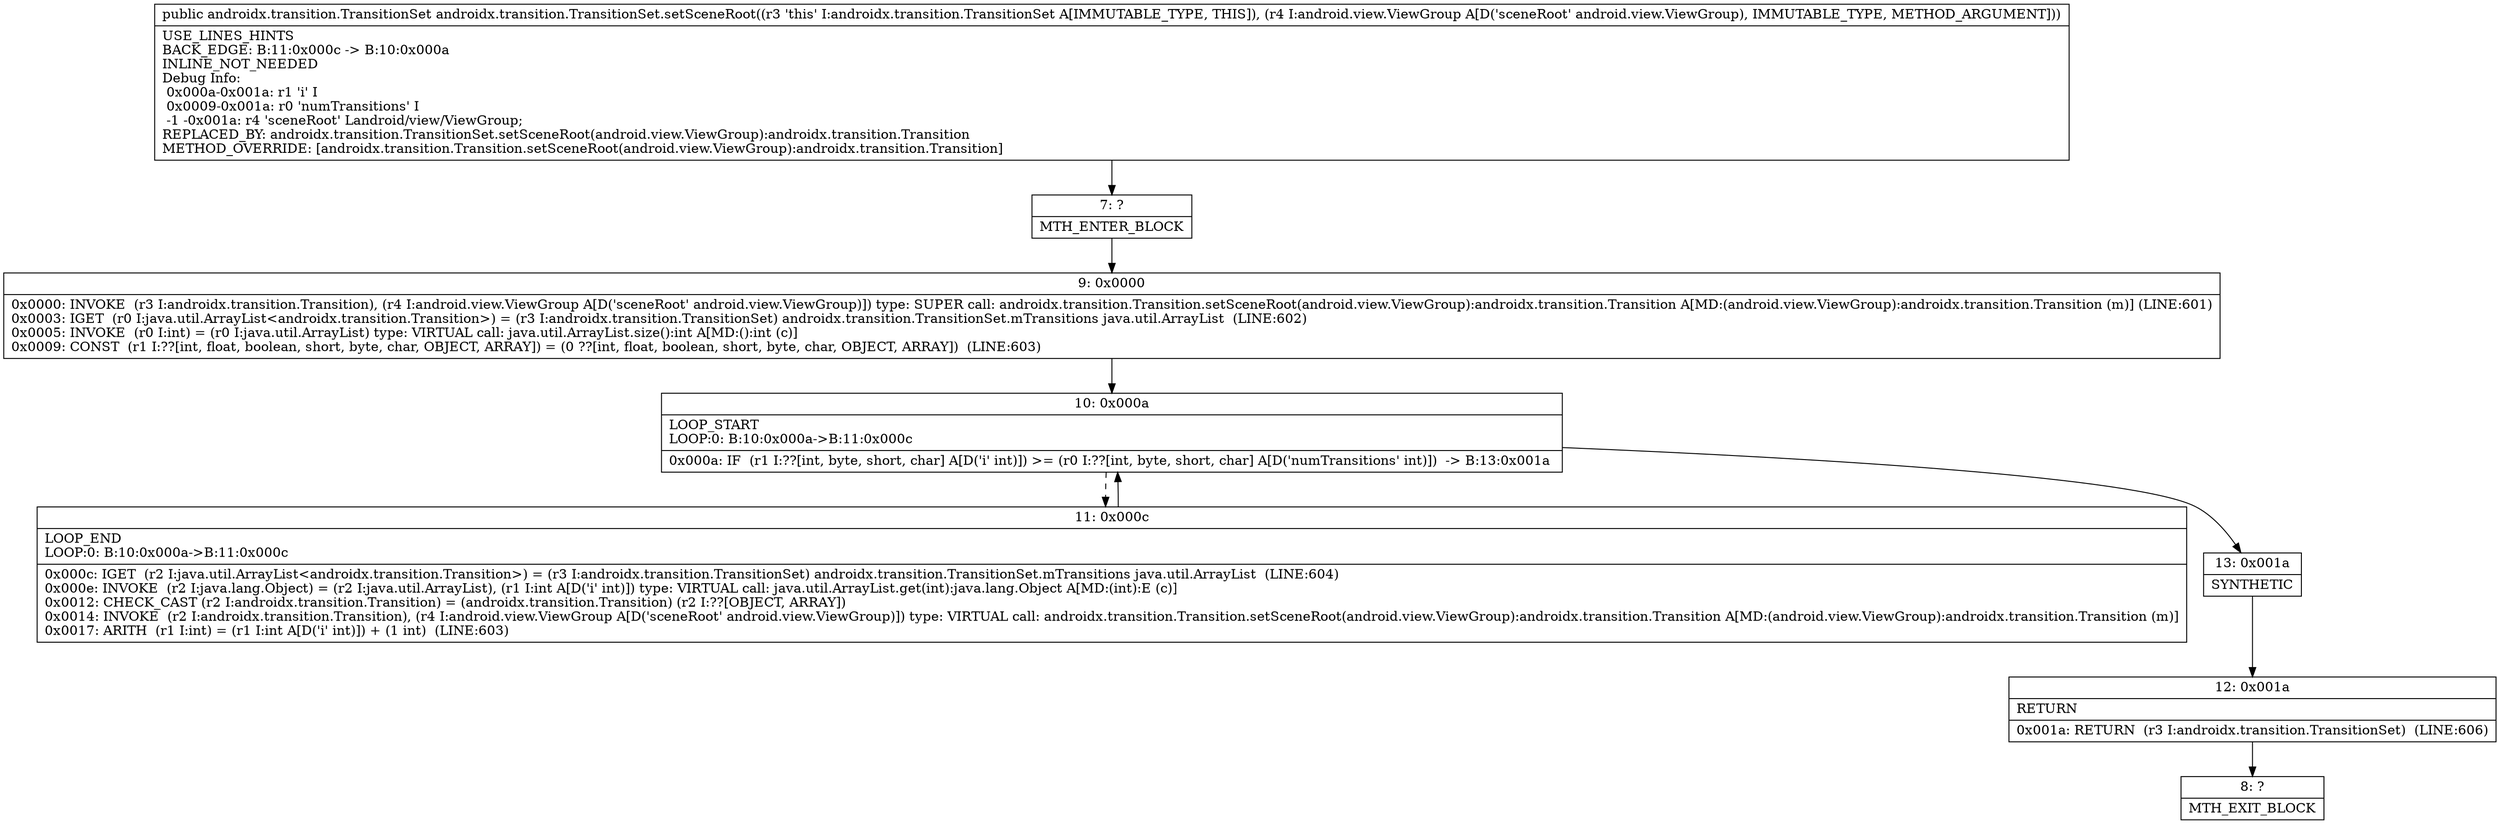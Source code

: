 digraph "CFG forandroidx.transition.TransitionSet.setSceneRoot(Landroid\/view\/ViewGroup;)Landroidx\/transition\/TransitionSet;" {
Node_7 [shape=record,label="{7\:\ ?|MTH_ENTER_BLOCK\l}"];
Node_9 [shape=record,label="{9\:\ 0x0000|0x0000: INVOKE  (r3 I:androidx.transition.Transition), (r4 I:android.view.ViewGroup A[D('sceneRoot' android.view.ViewGroup)]) type: SUPER call: androidx.transition.Transition.setSceneRoot(android.view.ViewGroup):androidx.transition.Transition A[MD:(android.view.ViewGroup):androidx.transition.Transition (m)] (LINE:601)\l0x0003: IGET  (r0 I:java.util.ArrayList\<androidx.transition.Transition\>) = (r3 I:androidx.transition.TransitionSet) androidx.transition.TransitionSet.mTransitions java.util.ArrayList  (LINE:602)\l0x0005: INVOKE  (r0 I:int) = (r0 I:java.util.ArrayList) type: VIRTUAL call: java.util.ArrayList.size():int A[MD:():int (c)]\l0x0009: CONST  (r1 I:??[int, float, boolean, short, byte, char, OBJECT, ARRAY]) = (0 ??[int, float, boolean, short, byte, char, OBJECT, ARRAY])  (LINE:603)\l}"];
Node_10 [shape=record,label="{10\:\ 0x000a|LOOP_START\lLOOP:0: B:10:0x000a\-\>B:11:0x000c\l|0x000a: IF  (r1 I:??[int, byte, short, char] A[D('i' int)]) \>= (r0 I:??[int, byte, short, char] A[D('numTransitions' int)])  \-\> B:13:0x001a \l}"];
Node_11 [shape=record,label="{11\:\ 0x000c|LOOP_END\lLOOP:0: B:10:0x000a\-\>B:11:0x000c\l|0x000c: IGET  (r2 I:java.util.ArrayList\<androidx.transition.Transition\>) = (r3 I:androidx.transition.TransitionSet) androidx.transition.TransitionSet.mTransitions java.util.ArrayList  (LINE:604)\l0x000e: INVOKE  (r2 I:java.lang.Object) = (r2 I:java.util.ArrayList), (r1 I:int A[D('i' int)]) type: VIRTUAL call: java.util.ArrayList.get(int):java.lang.Object A[MD:(int):E (c)]\l0x0012: CHECK_CAST (r2 I:androidx.transition.Transition) = (androidx.transition.Transition) (r2 I:??[OBJECT, ARRAY]) \l0x0014: INVOKE  (r2 I:androidx.transition.Transition), (r4 I:android.view.ViewGroup A[D('sceneRoot' android.view.ViewGroup)]) type: VIRTUAL call: androidx.transition.Transition.setSceneRoot(android.view.ViewGroup):androidx.transition.Transition A[MD:(android.view.ViewGroup):androidx.transition.Transition (m)]\l0x0017: ARITH  (r1 I:int) = (r1 I:int A[D('i' int)]) + (1 int)  (LINE:603)\l}"];
Node_13 [shape=record,label="{13\:\ 0x001a|SYNTHETIC\l}"];
Node_12 [shape=record,label="{12\:\ 0x001a|RETURN\l|0x001a: RETURN  (r3 I:androidx.transition.TransitionSet)  (LINE:606)\l}"];
Node_8 [shape=record,label="{8\:\ ?|MTH_EXIT_BLOCK\l}"];
MethodNode[shape=record,label="{public androidx.transition.TransitionSet androidx.transition.TransitionSet.setSceneRoot((r3 'this' I:androidx.transition.TransitionSet A[IMMUTABLE_TYPE, THIS]), (r4 I:android.view.ViewGroup A[D('sceneRoot' android.view.ViewGroup), IMMUTABLE_TYPE, METHOD_ARGUMENT]))  | USE_LINES_HINTS\lBACK_EDGE: B:11:0x000c \-\> B:10:0x000a\lINLINE_NOT_NEEDED\lDebug Info:\l  0x000a\-0x001a: r1 'i' I\l  0x0009\-0x001a: r0 'numTransitions' I\l  \-1 \-0x001a: r4 'sceneRoot' Landroid\/view\/ViewGroup;\lREPLACED_BY: androidx.transition.TransitionSet.setSceneRoot(android.view.ViewGroup):androidx.transition.Transition\lMETHOD_OVERRIDE: [androidx.transition.Transition.setSceneRoot(android.view.ViewGroup):androidx.transition.Transition]\l}"];
MethodNode -> Node_7;Node_7 -> Node_9;
Node_9 -> Node_10;
Node_10 -> Node_11[style=dashed];
Node_10 -> Node_13;
Node_11 -> Node_10;
Node_13 -> Node_12;
Node_12 -> Node_8;
}

